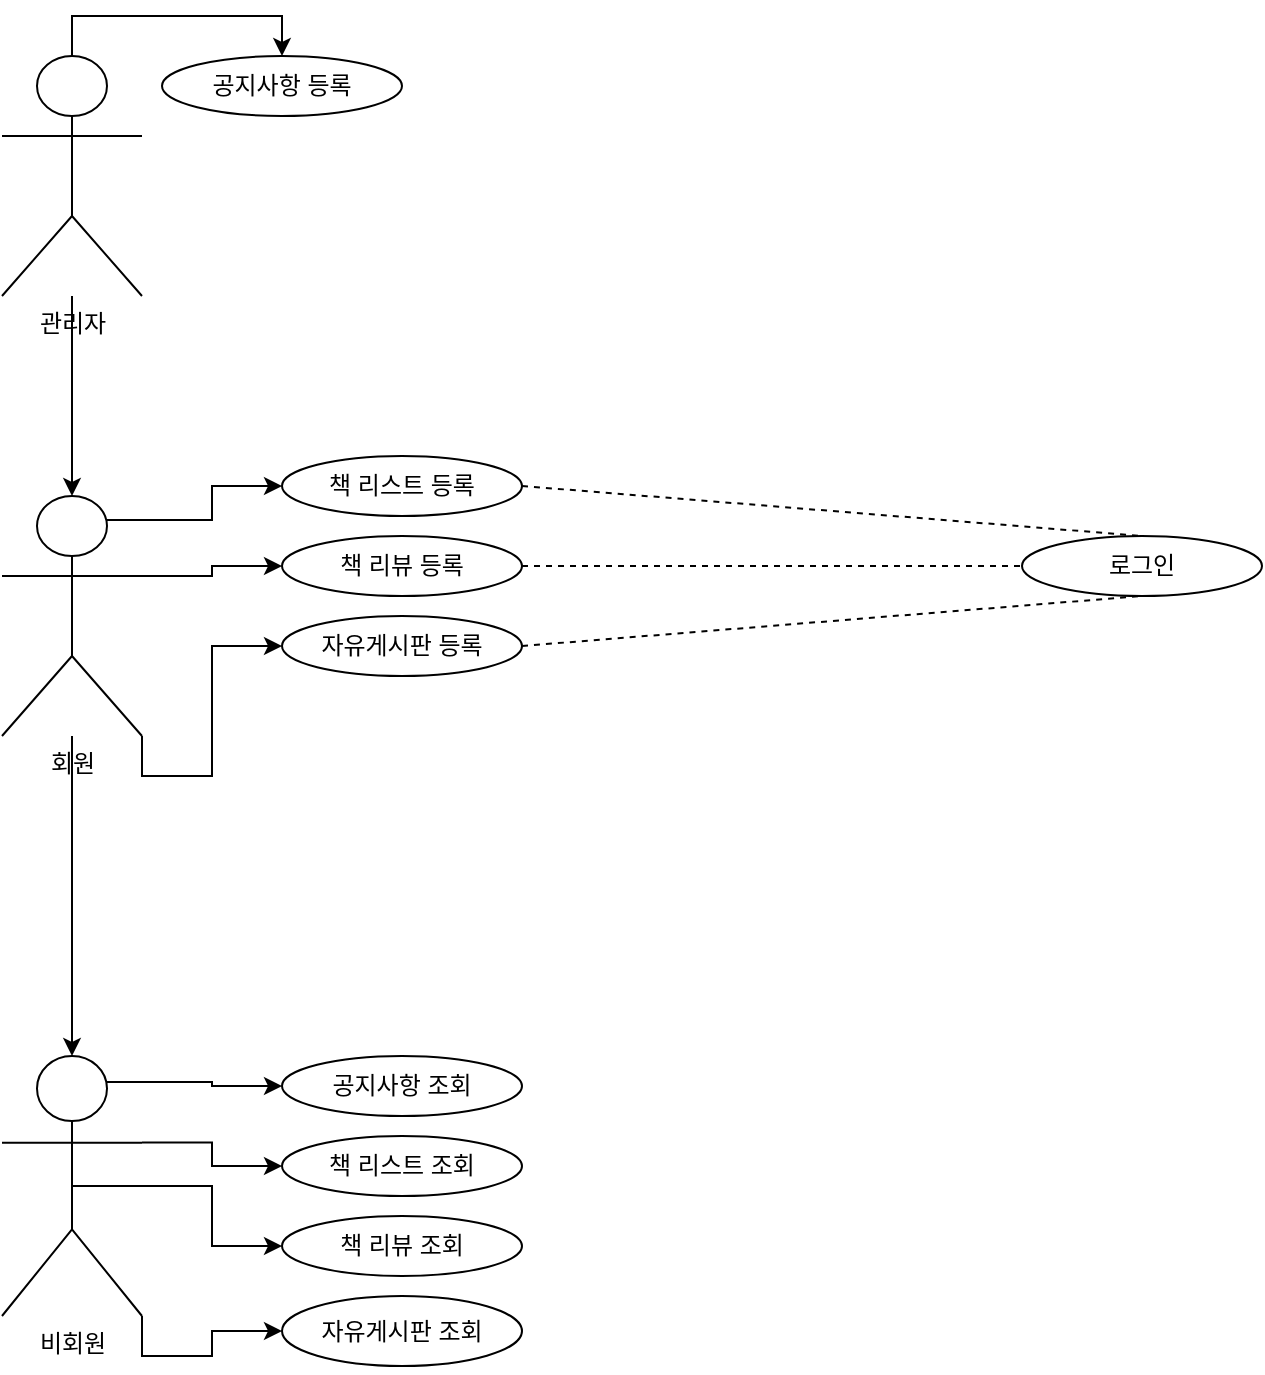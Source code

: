 <mxfile version="20.5.3" type="github">
  <diagram id="PSZdFAp0BA90IestcXNp" name="페이지-1">
    <mxGraphModel dx="1422" dy="737" grid="1" gridSize="10" guides="1" tooltips="1" connect="1" arrows="1" fold="1" page="1" pageScale="1" pageWidth="827" pageHeight="1169" math="0" shadow="0">
      <root>
        <mxCell id="0" />
        <mxCell id="1" parent="0" />
        <mxCell id="4XpDSk_gngaqJ6pI8pgP-42" style="edgeStyle=orthogonalEdgeStyle;rounded=0;orthogonalLoop=1;jettySize=auto;html=1;exitX=0.5;exitY=0;exitDx=0;exitDy=0;exitPerimeter=0;entryX=0.5;entryY=0;entryDx=0;entryDy=0;" parent="1" source="4XpDSk_gngaqJ6pI8pgP-1" target="4XpDSk_gngaqJ6pI8pgP-39" edge="1">
          <mxGeometry relative="1" as="geometry" />
        </mxCell>
        <mxCell id="4XpDSk_gngaqJ6pI8pgP-70" style="edgeStyle=orthogonalEdgeStyle;rounded=0;orthogonalLoop=1;jettySize=auto;html=1;" parent="1" source="4XpDSk_gngaqJ6pI8pgP-1" target="4XpDSk_gngaqJ6pI8pgP-3" edge="1">
          <mxGeometry relative="1" as="geometry" />
        </mxCell>
        <mxCell id="4XpDSk_gngaqJ6pI8pgP-1" value="관리자" style="shape=umlActor;verticalLabelPosition=bottom;verticalAlign=top;html=1;outlineConnect=0;" parent="1" vertex="1">
          <mxGeometry x="50" y="100" width="70" height="120" as="geometry" />
        </mxCell>
        <mxCell id="4XpDSk_gngaqJ6pI8pgP-48" style="edgeStyle=orthogonalEdgeStyle;rounded=0;orthogonalLoop=1;jettySize=auto;html=1;exitX=1;exitY=0.333;exitDx=0;exitDy=0;exitPerimeter=0;entryX=0;entryY=0.5;entryDx=0;entryDy=0;" parent="1" source="4XpDSk_gngaqJ6pI8pgP-2" target="4XpDSk_gngaqJ6pI8pgP-46" edge="1">
          <mxGeometry relative="1" as="geometry" />
        </mxCell>
        <mxCell id="4XpDSk_gngaqJ6pI8pgP-50" style="edgeStyle=orthogonalEdgeStyle;rounded=0;orthogonalLoop=1;jettySize=auto;html=1;exitX=0.5;exitY=0.5;exitDx=0;exitDy=0;exitPerimeter=0;entryX=0;entryY=0.5;entryDx=0;entryDy=0;" parent="1" source="4XpDSk_gngaqJ6pI8pgP-2" target="4XpDSk_gngaqJ6pI8pgP-47" edge="1">
          <mxGeometry relative="1" as="geometry" />
        </mxCell>
        <mxCell id="4XpDSk_gngaqJ6pI8pgP-51" style="edgeStyle=orthogonalEdgeStyle;rounded=0;orthogonalLoop=1;jettySize=auto;html=1;exitX=1;exitY=1;exitDx=0;exitDy=0;exitPerimeter=0;entryX=0;entryY=0.5;entryDx=0;entryDy=0;" parent="1" source="4XpDSk_gngaqJ6pI8pgP-2" target="4XpDSk_gngaqJ6pI8pgP-12" edge="1">
          <mxGeometry relative="1" as="geometry" />
        </mxCell>
        <mxCell id="4XpDSk_gngaqJ6pI8pgP-52" style="edgeStyle=orthogonalEdgeStyle;rounded=0;orthogonalLoop=1;jettySize=auto;html=1;exitX=0.75;exitY=0.1;exitDx=0;exitDy=0;exitPerimeter=0;entryX=0;entryY=0.5;entryDx=0;entryDy=0;" parent="1" source="4XpDSk_gngaqJ6pI8pgP-2" target="4XpDSk_gngaqJ6pI8pgP-45" edge="1">
          <mxGeometry relative="1" as="geometry" />
        </mxCell>
        <mxCell id="4XpDSk_gngaqJ6pI8pgP-2" value="비회원" style="shape=umlActor;verticalLabelPosition=bottom;verticalAlign=top;html=1;outlineConnect=0;" parent="1" vertex="1">
          <mxGeometry x="50" y="600" width="70" height="130" as="geometry" />
        </mxCell>
        <mxCell id="4XpDSk_gngaqJ6pI8pgP-60" style="edgeStyle=orthogonalEdgeStyle;rounded=0;orthogonalLoop=1;jettySize=auto;html=1;exitX=0.75;exitY=0.1;exitDx=0;exitDy=0;exitPerimeter=0;entryX=0;entryY=0.5;entryDx=0;entryDy=0;" parent="1" source="4XpDSk_gngaqJ6pI8pgP-3" target="4XpDSk_gngaqJ6pI8pgP-57" edge="1">
          <mxGeometry relative="1" as="geometry" />
        </mxCell>
        <mxCell id="4XpDSk_gngaqJ6pI8pgP-61" style="edgeStyle=orthogonalEdgeStyle;rounded=0;orthogonalLoop=1;jettySize=auto;html=1;exitX=1;exitY=0.333;exitDx=0;exitDy=0;exitPerimeter=0;entryX=0;entryY=0.5;entryDx=0;entryDy=0;" parent="1" source="4XpDSk_gngaqJ6pI8pgP-3" target="4XpDSk_gngaqJ6pI8pgP-58" edge="1">
          <mxGeometry relative="1" as="geometry" />
        </mxCell>
        <mxCell id="4XpDSk_gngaqJ6pI8pgP-62" style="edgeStyle=orthogonalEdgeStyle;rounded=0;orthogonalLoop=1;jettySize=auto;html=1;exitX=1;exitY=1;exitDx=0;exitDy=0;exitPerimeter=0;entryX=0;entryY=0.5;entryDx=0;entryDy=0;" parent="1" source="4XpDSk_gngaqJ6pI8pgP-3" target="4XpDSk_gngaqJ6pI8pgP-59" edge="1">
          <mxGeometry relative="1" as="geometry" />
        </mxCell>
        <mxCell id="4XpDSk_gngaqJ6pI8pgP-71" style="edgeStyle=orthogonalEdgeStyle;rounded=0;orthogonalLoop=1;jettySize=auto;html=1;" parent="1" source="4XpDSk_gngaqJ6pI8pgP-3" target="4XpDSk_gngaqJ6pI8pgP-2" edge="1">
          <mxGeometry relative="1" as="geometry" />
        </mxCell>
        <mxCell id="4XpDSk_gngaqJ6pI8pgP-3" value="회원" style="shape=umlActor;verticalLabelPosition=bottom;verticalAlign=top;html=1;outlineConnect=0;" parent="1" vertex="1">
          <mxGeometry x="50" y="320" width="70" height="120" as="geometry" />
        </mxCell>
        <mxCell id="4XpDSk_gngaqJ6pI8pgP-12" value="자유게시판 조회" style="ellipse;whiteSpace=wrap;html=1;" parent="1" vertex="1">
          <mxGeometry x="190" y="720" width="120" height="35" as="geometry" />
        </mxCell>
        <mxCell id="4XpDSk_gngaqJ6pI8pgP-39" value="공지사항 등록" style="ellipse;whiteSpace=wrap;html=1;" parent="1" vertex="1">
          <mxGeometry x="130" y="100" width="120" height="30" as="geometry" />
        </mxCell>
        <mxCell id="4XpDSk_gngaqJ6pI8pgP-45" value="공지사항 조회" style="ellipse;whiteSpace=wrap;html=1;" parent="1" vertex="1">
          <mxGeometry x="190" y="600" width="120" height="30" as="geometry" />
        </mxCell>
        <mxCell id="4XpDSk_gngaqJ6pI8pgP-46" value="책 리스트 조회" style="ellipse;whiteSpace=wrap;html=1;" parent="1" vertex="1">
          <mxGeometry x="190" y="640" width="120" height="30" as="geometry" />
        </mxCell>
        <mxCell id="4XpDSk_gngaqJ6pI8pgP-47" value="책 리뷰 조회" style="ellipse;whiteSpace=wrap;html=1;" parent="1" vertex="1">
          <mxGeometry x="190" y="680" width="120" height="30" as="geometry" />
        </mxCell>
        <mxCell id="4XpDSk_gngaqJ6pI8pgP-57" value="책 리스트 등록" style="ellipse;whiteSpace=wrap;html=1;" parent="1" vertex="1">
          <mxGeometry x="190" y="300" width="120" height="30" as="geometry" />
        </mxCell>
        <mxCell id="4XpDSk_gngaqJ6pI8pgP-58" value="책 리뷰 등록" style="ellipse;whiteSpace=wrap;html=1;" parent="1" vertex="1">
          <mxGeometry x="190" y="340" width="120" height="30" as="geometry" />
        </mxCell>
        <mxCell id="4XpDSk_gngaqJ6pI8pgP-59" value="자유게시판 등록" style="ellipse;whiteSpace=wrap;html=1;" parent="1" vertex="1">
          <mxGeometry x="190" y="380" width="120" height="30" as="geometry" />
        </mxCell>
        <mxCell id="4XpDSk_gngaqJ6pI8pgP-66" value="" style="endArrow=none;dashed=1;html=1;rounded=0;exitX=1;exitY=0.5;exitDx=0;exitDy=0;entryX=0.5;entryY=1;entryDx=0;entryDy=0;" parent="1" source="4XpDSk_gngaqJ6pI8pgP-59" target="4XpDSk_gngaqJ6pI8pgP-69" edge="1">
          <mxGeometry width="50" height="50" relative="1" as="geometry">
            <mxPoint x="390" y="430" as="sourcePoint" />
            <mxPoint x="560" y="360" as="targetPoint" />
          </mxGeometry>
        </mxCell>
        <mxCell id="4XpDSk_gngaqJ6pI8pgP-67" value="" style="endArrow=none;dashed=1;html=1;rounded=0;exitX=1;exitY=0.5;exitDx=0;exitDy=0;entryX=0.5;entryY=0;entryDx=0;entryDy=0;" parent="1" target="4XpDSk_gngaqJ6pI8pgP-69" edge="1">
          <mxGeometry width="50" height="50" relative="1" as="geometry">
            <mxPoint x="310" y="315" as="sourcePoint" />
            <mxPoint x="560" y="360" as="targetPoint" />
          </mxGeometry>
        </mxCell>
        <mxCell id="4XpDSk_gngaqJ6pI8pgP-68" value="" style="endArrow=none;dashed=1;html=1;rounded=0;exitX=1;exitY=0.5;exitDx=0;exitDy=0;entryX=0;entryY=0.5;entryDx=0;entryDy=0;" parent="1" target="4XpDSk_gngaqJ6pI8pgP-69" edge="1">
          <mxGeometry width="50" height="50" relative="1" as="geometry">
            <mxPoint x="310" y="355" as="sourcePoint" />
            <mxPoint x="560" y="360" as="targetPoint" />
          </mxGeometry>
        </mxCell>
        <mxCell id="4XpDSk_gngaqJ6pI8pgP-69" value="로그인" style="ellipse;whiteSpace=wrap;html=1;" parent="1" vertex="1">
          <mxGeometry x="560" y="340" width="120" height="30" as="geometry" />
        </mxCell>
      </root>
    </mxGraphModel>
  </diagram>
</mxfile>
